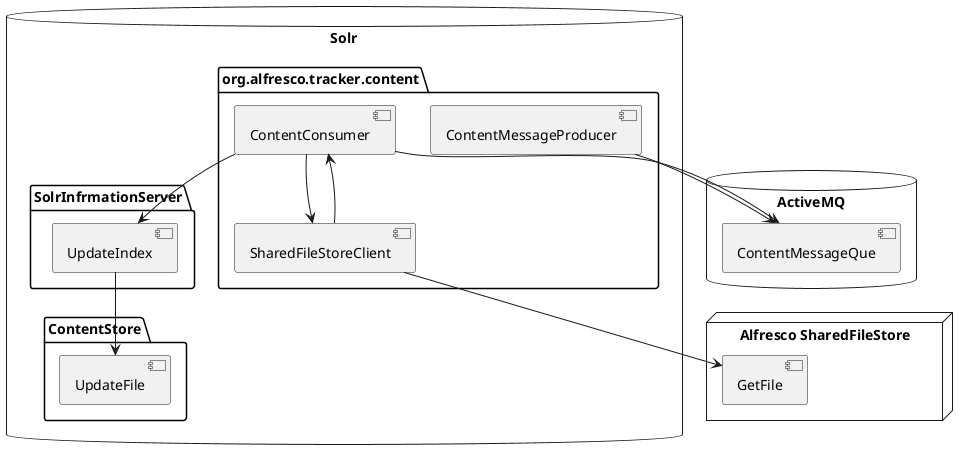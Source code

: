 @startuml

database "Solr" {
  package "SolrInfrmationServer" {
  	[UpdateIndex]
  }
  package "org.alfresco.tracker.content"{
  	[ContentConsumer]
  	[ContentMessageProducer]
  	[SharedFileStoreClient]
  }
  folder "ContentStore" {
	[UpdateFile]
  }
}
node "Alfresco SharedFileStore" {
  [GetFile]
} 

database "ActiveMQ" {
[ContentMessageQue]
}

[ContentMessageProducer] --> [ContentMessageQue]
[ContentConsumer] --> [ContentMessageQue]
[ContentConsumer] --> [SharedFileStoreClient]
[ContentConsumer] <-- [SharedFileStoreClient]
[SharedFileStoreClient] --> [GetFile]
[ContentConsumer] --> [UpdateIndex]
[UpdateIndex] -->[UpdateFile]


@enduml